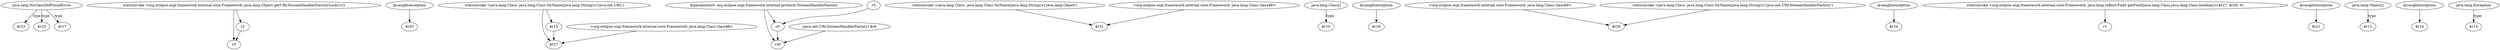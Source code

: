 digraph g {
0[label="java.lang.NoClassDefFoundError"]
1[label="$r22"]
0->1[label="type"]
2[label="staticinvoke <org.eclipse.osgi.framework.internal.core.Framework: java.lang.Object getURLStreamHandlerFactoryLock()>()"]
3[label="r3"]
2->3[label=""]
4[label="@caughtexception"]
5[label="$r20"]
4->5[label=""]
6[label="$r25"]
0->6[label="type"]
7[label="staticinvoke <java.lang.Class: java.lang.Class forName(java.lang.String)>('java.net.URL')"]
8[label="$r27"]
7->8[label=""]
9[label="@parameter0: org.eclipse.osgi.framework.internal.protocol.StreamHandlerFactory"]
10[label="r30"]
9->10[label=""]
11[label="<org.eclipse.osgi.framework.internal.core.Framework: java.lang.Class class$8>"]
11->8[label=""]
12[label="staticinvoke <java.lang.Class: java.lang.Class forName(java.lang.String)>('java.lang.Object')"]
13[label="$r31"]
12->13[label=""]
14[label="r2"]
14->3[label=""]
15[label="$r15"]
7->15[label=""]
16[label="<org.eclipse.osgi.framework.internal.core.Framework: java.lang.Class class$6>"]
16->13[label=""]
17[label="java.lang.Class[]"]
18[label="$r10"]
17->18[label="type"]
19[label="r0"]
19->10[label=""]
20[label="@caughtexception"]
21[label="$r19"]
20->21[label=""]
22[label="<org.eclipse.osgi.framework.internal.core.Framework: java.lang.Class class$9>"]
23[label="$r29"]
22->23[label=""]
24[label="@caughtexception"]
25[label="$r24"]
24->25[label=""]
26[label="staticinvoke <org.eclipse.osgi.framework.internal.core.Framework: java.lang.reflect.Field getField(java.lang.Class,java.lang.Class,boolean)>($r27, $r29, 0)"]
27[label="r1"]
26->27[label=""]
9->19[label=""]
28[label="@caughtexception"]
29[label="$r21"]
28->29[label=""]
30[label="r3"]
30->19[label=""]
31[label="java.lang.Object[]"]
32[label="$r11"]
31->32[label="type"]
33[label="$r17"]
0->33[label="type"]
34[label="@caughtexception"]
35[label="$r16"]
34->35[label=""]
36[label="java.lang.Exception"]
37[label="$r14"]
36->37[label="type"]
2->14[label=""]
38[label="staticinvoke <java.lang.Class: java.lang.Class forName(java.lang.String)>('java.net.URLStreamHandlerFactory')"]
38->23[label=""]
15->8[label=""]
39[label="(java.net.URLStreamHandlerFactory) $r6"]
39->10[label=""]
}